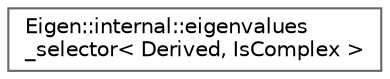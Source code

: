 digraph "Graphical Class Hierarchy"
{
 // LATEX_PDF_SIZE
  bgcolor="transparent";
  edge [fontname=Helvetica,fontsize=10,labelfontname=Helvetica,labelfontsize=10];
  node [fontname=Helvetica,fontsize=10,shape=box,height=0.2,width=0.4];
  rankdir="LR";
  Node0 [id="Node000000",label="Eigen::internal::eigenvalues\l_selector\< Derived, IsComplex \>",height=0.2,width=0.4,color="grey40", fillcolor="white", style="filled",URL="$structEigen_1_1internal_1_1eigenvalues__selector.html",tooltip=" "];
}
